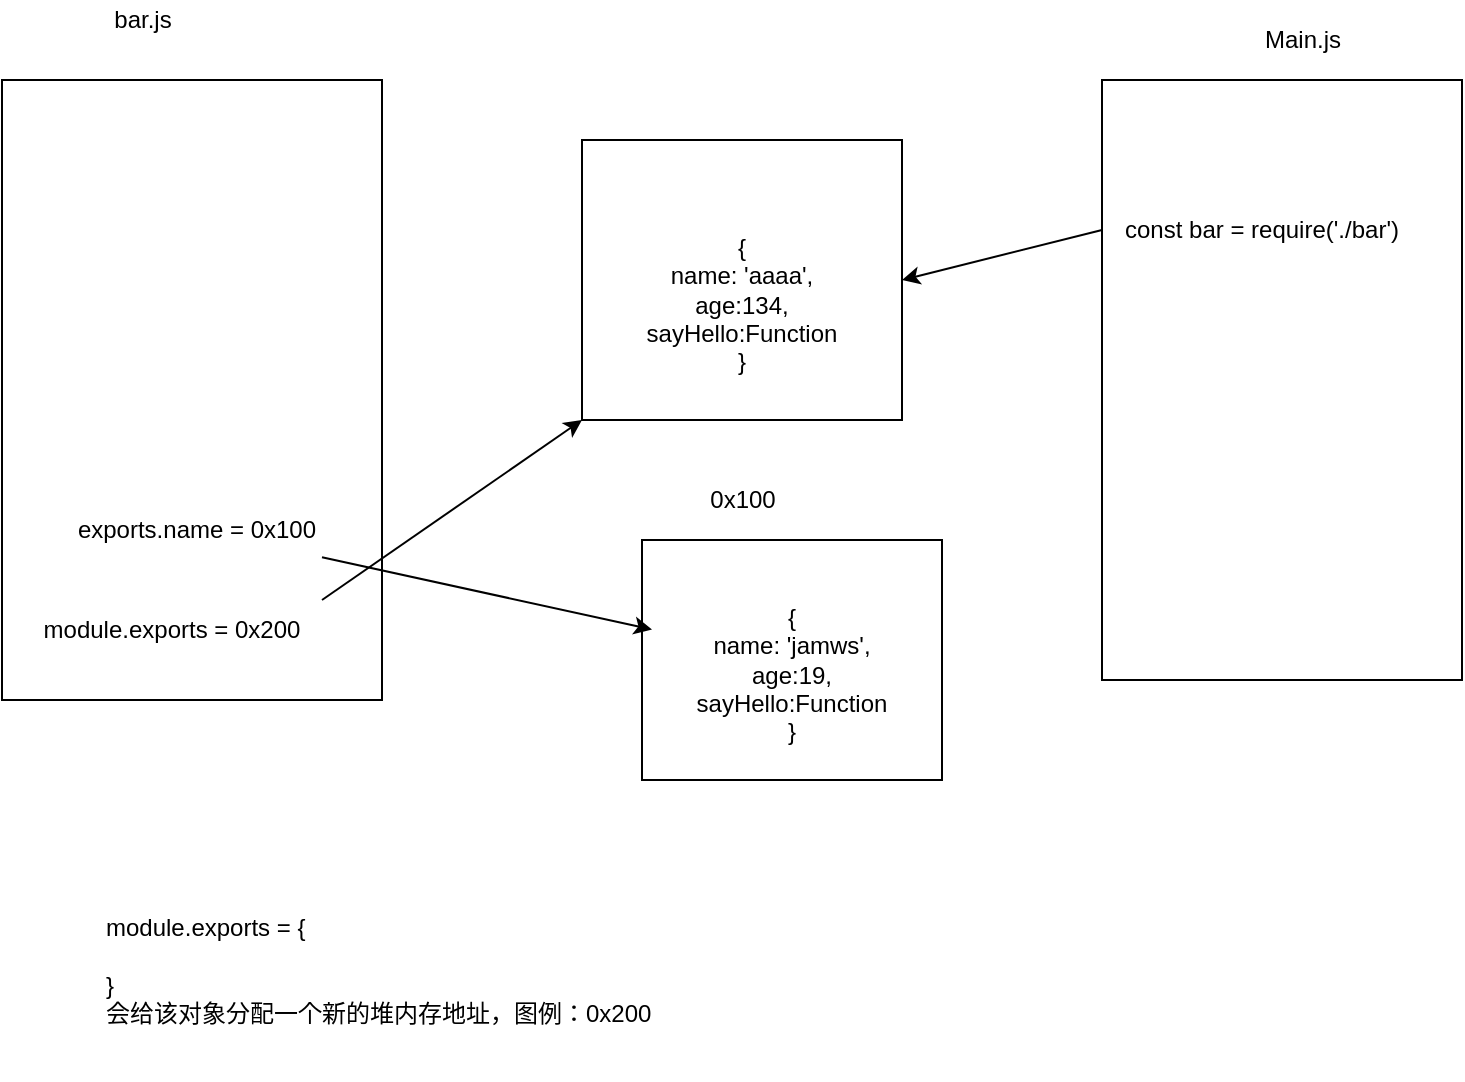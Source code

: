 <mxfile>
    <diagram id="TWRxft3u9JtSed4iGLty" name="第 1 页">
        <mxGraphModel dx="1148" dy="585" grid="1" gridSize="10" guides="1" tooltips="1" connect="1" arrows="1" fold="1" page="1" pageScale="1" pageWidth="827" pageHeight="1169" math="0" shadow="0">
            <root>
                <mxCell id="0"/>
                <mxCell id="1" parent="0"/>
                <mxCell id="2" value="" style="rounded=0;whiteSpace=wrap;html=1;" parent="1" vertex="1">
                    <mxGeometry x="70" y="180" width="190" height="310" as="geometry"/>
                </mxCell>
                <mxCell id="3" value="" style="rounded=0;whiteSpace=wrap;html=1;" parent="1" vertex="1">
                    <mxGeometry x="620" y="180" width="180" height="300" as="geometry"/>
                </mxCell>
                <mxCell id="4" value="Main.js&lt;br&gt;" style="text;html=1;align=center;verticalAlign=middle;resizable=0;points=[];autosize=1;strokeColor=none;fillColor=none;" parent="1" vertex="1">
                    <mxGeometry x="695" y="150" width="50" height="20" as="geometry"/>
                </mxCell>
                <mxCell id="5" value="exports.name = 0x100" style="text;html=1;strokeColor=none;fillColor=none;align=center;verticalAlign=middle;whiteSpace=wrap;rounded=0;" parent="1" vertex="1">
                    <mxGeometry x="105" y="390" width="125" height="30" as="geometry"/>
                </mxCell>
                <mxCell id="6" value="0x100" style="text;html=1;align=center;verticalAlign=middle;resizable=0;points=[];autosize=1;strokeColor=none;fillColor=none;" vertex="1" parent="1">
                    <mxGeometry x="415" y="380" width="50" height="20" as="geometry"/>
                </mxCell>
                <mxCell id="7" value="" style="whiteSpace=wrap;html=1;" vertex="1" parent="1">
                    <mxGeometry x="390" y="410" width="150" height="120" as="geometry"/>
                </mxCell>
                <mxCell id="8" value="&lt;br&gt;{&lt;br&gt;name: 'jamws',&lt;br&gt;age:19,&lt;br&gt;sayHello:Function&lt;br&gt;}" style="text;html=1;strokeColor=none;fillColor=none;align=center;verticalAlign=middle;whiteSpace=wrap;rounded=0;" vertex="1" parent="1">
                    <mxGeometry x="395" y="410" width="140" height="120" as="geometry"/>
                </mxCell>
                <mxCell id="12" value="" style="endArrow=classic;html=1;" edge="1" parent="1" source="5" target="8">
                    <mxGeometry width="50" height="50" relative="1" as="geometry">
                        <mxPoint x="390" y="280" as="sourcePoint"/>
                        <mxPoint x="440" y="230" as="targetPoint"/>
                        <Array as="points"/>
                    </mxGeometry>
                </mxCell>
                <mxCell id="13" value="bar.js&lt;br&gt;" style="text;html=1;align=center;verticalAlign=middle;resizable=0;points=[];autosize=1;strokeColor=none;fillColor=none;" vertex="1" parent="1">
                    <mxGeometry x="120" y="140" width="40" height="20" as="geometry"/>
                </mxCell>
                <mxCell id="15" style="edgeStyle=none;html=1;exitX=0;exitY=0.5;exitDx=0;exitDy=0;entryX=1;entryY=0.5;entryDx=0;entryDy=0;" edge="1" parent="1" source="14" target="17">
                    <mxGeometry relative="1" as="geometry"/>
                </mxCell>
                <mxCell id="14" value="const bar = require('./bar')" style="text;html=1;strokeColor=none;fillColor=none;align=center;verticalAlign=middle;whiteSpace=wrap;rounded=0;" vertex="1" parent="1">
                    <mxGeometry x="620" y="210" width="160" height="90" as="geometry"/>
                </mxCell>
                <mxCell id="19" style="edgeStyle=none;html=1;exitX=1;exitY=0;exitDx=0;exitDy=0;entryX=0;entryY=1;entryDx=0;entryDy=0;" edge="1" parent="1" source="16" target="17">
                    <mxGeometry relative="1" as="geometry"/>
                </mxCell>
                <mxCell id="16" value="module.exports = 0x200" style="text;html=1;strokeColor=none;fillColor=none;align=center;verticalAlign=middle;whiteSpace=wrap;rounded=0;" vertex="1" parent="1">
                    <mxGeometry x="80" y="440" width="150" height="30" as="geometry"/>
                </mxCell>
                <mxCell id="17" value="" style="rounded=0;whiteSpace=wrap;html=1;" vertex="1" parent="1">
                    <mxGeometry x="360" y="210" width="160" height="140" as="geometry"/>
                </mxCell>
                <mxCell id="18" value="&lt;br&gt;{&lt;br&gt;name: 'aaaa',&lt;br&gt;age:134,&lt;br&gt;sayHello:Function&lt;br&gt;}" style="text;html=1;strokeColor=none;fillColor=none;align=center;verticalAlign=middle;whiteSpace=wrap;rounded=0;" vertex="1" parent="1">
                    <mxGeometry x="390" y="240" width="100" height="90" as="geometry"/>
                </mxCell>
                <mxCell id="20" value="module.exports = {&lt;br&gt;&lt;span style=&quot;white-space: pre&quot;&gt;&#9;&lt;/span&gt;&lt;br&gt;}&lt;br&gt;会给该对象分配一个新的堆内存地址，图例：0x200" style="text;html=1;strokeColor=none;fillColor=none;align=left;verticalAlign=middle;whiteSpace=wrap;rounded=0;" vertex="1" parent="1">
                    <mxGeometry x="120" y="570" width="450" height="110" as="geometry"/>
                </mxCell>
            </root>
        </mxGraphModel>
    </diagram>
</mxfile>